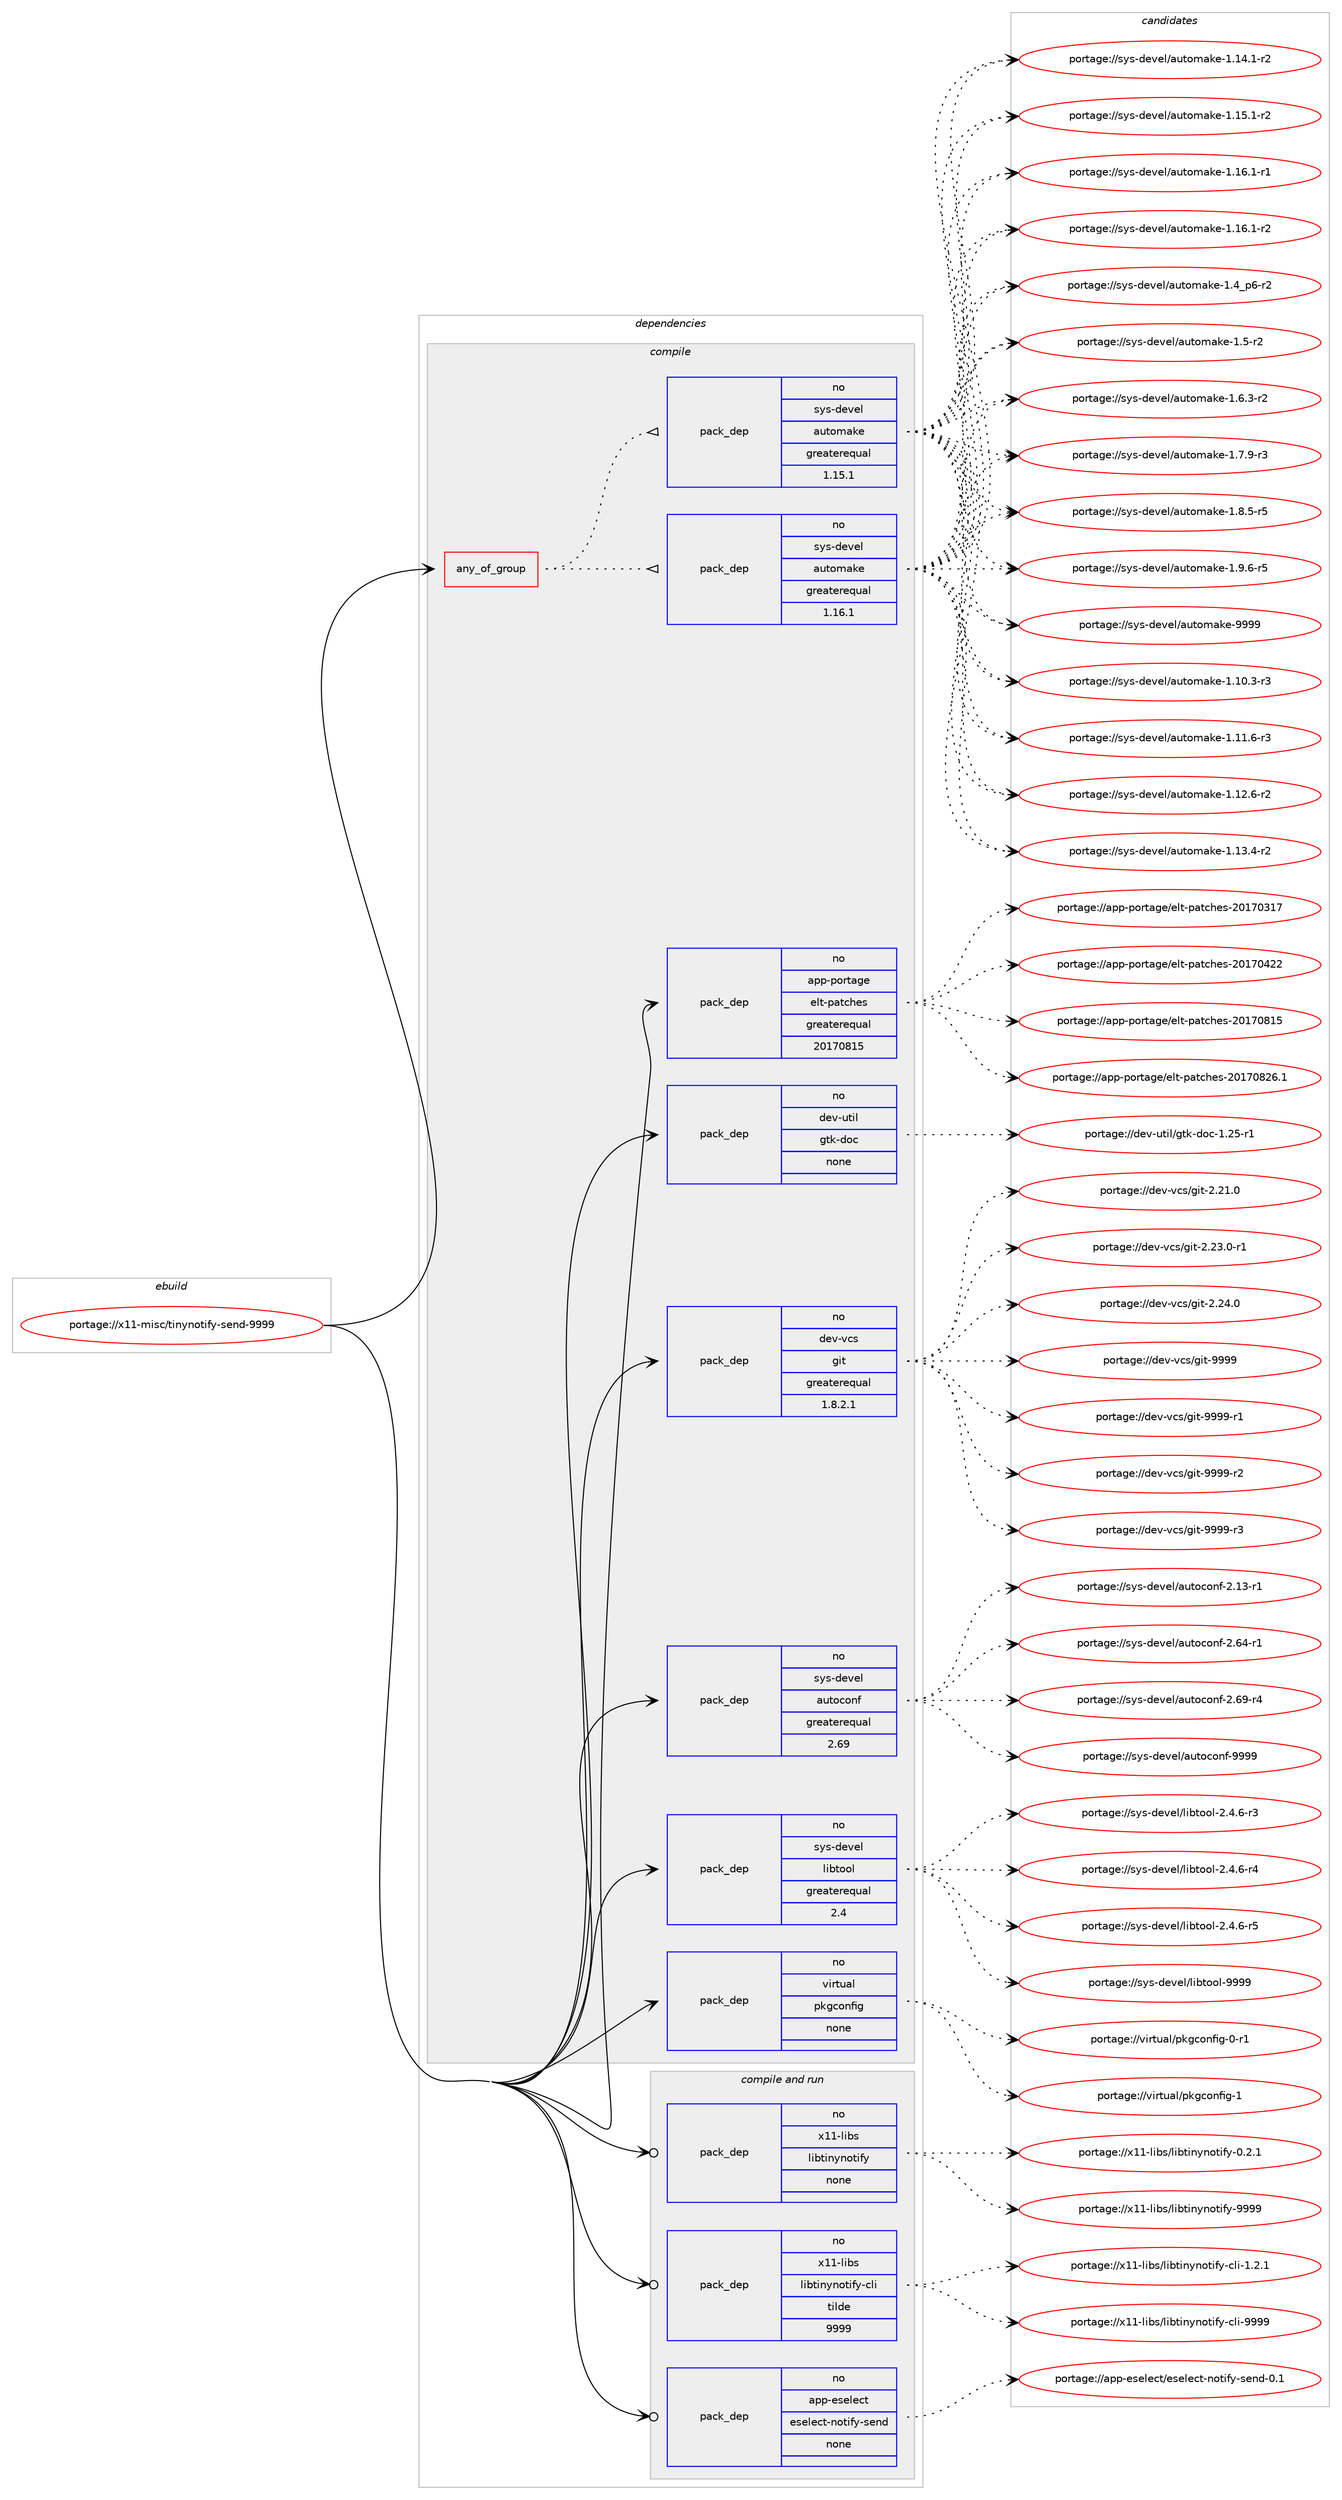 digraph prolog {

# *************
# Graph options
# *************

newrank=true;
concentrate=true;
compound=true;
graph [rankdir=LR,fontname=Helvetica,fontsize=10,ranksep=1.5];#, ranksep=2.5, nodesep=0.2];
edge  [arrowhead=vee];
node  [fontname=Helvetica,fontsize=10];

# **********
# The ebuild
# **********

subgraph cluster_leftcol {
color=gray;
rank=same;
label=<<i>ebuild</i>>;
id [label="portage://x11-misc/tinynotify-send-9999", color=red, width=4, href="../x11-misc/tinynotify-send-9999.svg"];
}

# ****************
# The dependencies
# ****************

subgraph cluster_midcol {
color=gray;
label=<<i>dependencies</i>>;
subgraph cluster_compile {
fillcolor="#eeeeee";
style=filled;
label=<<i>compile</i>>;
subgraph any7898 {
dependency454439 [label=<<TABLE BORDER="0" CELLBORDER="1" CELLSPACING="0" CELLPADDING="4"><TR><TD CELLPADDING="10">any_of_group</TD></TR></TABLE>>, shape=none, color=red];subgraph pack337675 {
dependency454440 [label=<<TABLE BORDER="0" CELLBORDER="1" CELLSPACING="0" CELLPADDING="4" WIDTH="220"><TR><TD ROWSPAN="6" CELLPADDING="30">pack_dep</TD></TR><TR><TD WIDTH="110">no</TD></TR><TR><TD>sys-devel</TD></TR><TR><TD>automake</TD></TR><TR><TD>greaterequal</TD></TR><TR><TD>1.16.1</TD></TR></TABLE>>, shape=none, color=blue];
}
dependency454439:e -> dependency454440:w [weight=20,style="dotted",arrowhead="oinv"];
subgraph pack337676 {
dependency454441 [label=<<TABLE BORDER="0" CELLBORDER="1" CELLSPACING="0" CELLPADDING="4" WIDTH="220"><TR><TD ROWSPAN="6" CELLPADDING="30">pack_dep</TD></TR><TR><TD WIDTH="110">no</TD></TR><TR><TD>sys-devel</TD></TR><TR><TD>automake</TD></TR><TR><TD>greaterequal</TD></TR><TR><TD>1.15.1</TD></TR></TABLE>>, shape=none, color=blue];
}
dependency454439:e -> dependency454441:w [weight=20,style="dotted",arrowhead="oinv"];
}
id:e -> dependency454439:w [weight=20,style="solid",arrowhead="vee"];
subgraph pack337677 {
dependency454442 [label=<<TABLE BORDER="0" CELLBORDER="1" CELLSPACING="0" CELLPADDING="4" WIDTH="220"><TR><TD ROWSPAN="6" CELLPADDING="30">pack_dep</TD></TR><TR><TD WIDTH="110">no</TD></TR><TR><TD>app-portage</TD></TR><TR><TD>elt-patches</TD></TR><TR><TD>greaterequal</TD></TR><TR><TD>20170815</TD></TR></TABLE>>, shape=none, color=blue];
}
id:e -> dependency454442:w [weight=20,style="solid",arrowhead="vee"];
subgraph pack337678 {
dependency454443 [label=<<TABLE BORDER="0" CELLBORDER="1" CELLSPACING="0" CELLPADDING="4" WIDTH="220"><TR><TD ROWSPAN="6" CELLPADDING="30">pack_dep</TD></TR><TR><TD WIDTH="110">no</TD></TR><TR><TD>dev-util</TD></TR><TR><TD>gtk-doc</TD></TR><TR><TD>none</TD></TR><TR><TD></TD></TR></TABLE>>, shape=none, color=blue];
}
id:e -> dependency454443:w [weight=20,style="solid",arrowhead="vee"];
subgraph pack337679 {
dependency454444 [label=<<TABLE BORDER="0" CELLBORDER="1" CELLSPACING="0" CELLPADDING="4" WIDTH="220"><TR><TD ROWSPAN="6" CELLPADDING="30">pack_dep</TD></TR><TR><TD WIDTH="110">no</TD></TR><TR><TD>dev-vcs</TD></TR><TR><TD>git</TD></TR><TR><TD>greaterequal</TD></TR><TR><TD>1.8.2.1</TD></TR></TABLE>>, shape=none, color=blue];
}
id:e -> dependency454444:w [weight=20,style="solid",arrowhead="vee"];
subgraph pack337680 {
dependency454445 [label=<<TABLE BORDER="0" CELLBORDER="1" CELLSPACING="0" CELLPADDING="4" WIDTH="220"><TR><TD ROWSPAN="6" CELLPADDING="30">pack_dep</TD></TR><TR><TD WIDTH="110">no</TD></TR><TR><TD>sys-devel</TD></TR><TR><TD>autoconf</TD></TR><TR><TD>greaterequal</TD></TR><TR><TD>2.69</TD></TR></TABLE>>, shape=none, color=blue];
}
id:e -> dependency454445:w [weight=20,style="solid",arrowhead="vee"];
subgraph pack337681 {
dependency454446 [label=<<TABLE BORDER="0" CELLBORDER="1" CELLSPACING="0" CELLPADDING="4" WIDTH="220"><TR><TD ROWSPAN="6" CELLPADDING="30">pack_dep</TD></TR><TR><TD WIDTH="110">no</TD></TR><TR><TD>sys-devel</TD></TR><TR><TD>libtool</TD></TR><TR><TD>greaterequal</TD></TR><TR><TD>2.4</TD></TR></TABLE>>, shape=none, color=blue];
}
id:e -> dependency454446:w [weight=20,style="solid",arrowhead="vee"];
subgraph pack337682 {
dependency454447 [label=<<TABLE BORDER="0" CELLBORDER="1" CELLSPACING="0" CELLPADDING="4" WIDTH="220"><TR><TD ROWSPAN="6" CELLPADDING="30">pack_dep</TD></TR><TR><TD WIDTH="110">no</TD></TR><TR><TD>virtual</TD></TR><TR><TD>pkgconfig</TD></TR><TR><TD>none</TD></TR><TR><TD></TD></TR></TABLE>>, shape=none, color=blue];
}
id:e -> dependency454447:w [weight=20,style="solid",arrowhead="vee"];
}
subgraph cluster_compileandrun {
fillcolor="#eeeeee";
style=filled;
label=<<i>compile and run</i>>;
subgraph pack337683 {
dependency454448 [label=<<TABLE BORDER="0" CELLBORDER="1" CELLSPACING="0" CELLPADDING="4" WIDTH="220"><TR><TD ROWSPAN="6" CELLPADDING="30">pack_dep</TD></TR><TR><TD WIDTH="110">no</TD></TR><TR><TD>app-eselect</TD></TR><TR><TD>eselect-notify-send</TD></TR><TR><TD>none</TD></TR><TR><TD></TD></TR></TABLE>>, shape=none, color=blue];
}
id:e -> dependency454448:w [weight=20,style="solid",arrowhead="odotvee"];
subgraph pack337684 {
dependency454449 [label=<<TABLE BORDER="0" CELLBORDER="1" CELLSPACING="0" CELLPADDING="4" WIDTH="220"><TR><TD ROWSPAN="6" CELLPADDING="30">pack_dep</TD></TR><TR><TD WIDTH="110">no</TD></TR><TR><TD>x11-libs</TD></TR><TR><TD>libtinynotify</TD></TR><TR><TD>none</TD></TR><TR><TD></TD></TR></TABLE>>, shape=none, color=blue];
}
id:e -> dependency454449:w [weight=20,style="solid",arrowhead="odotvee"];
subgraph pack337685 {
dependency454450 [label=<<TABLE BORDER="0" CELLBORDER="1" CELLSPACING="0" CELLPADDING="4" WIDTH="220"><TR><TD ROWSPAN="6" CELLPADDING="30">pack_dep</TD></TR><TR><TD WIDTH="110">no</TD></TR><TR><TD>x11-libs</TD></TR><TR><TD>libtinynotify-cli</TD></TR><TR><TD>tilde</TD></TR><TR><TD>9999</TD></TR></TABLE>>, shape=none, color=blue];
}
id:e -> dependency454450:w [weight=20,style="solid",arrowhead="odotvee"];
}
subgraph cluster_run {
fillcolor="#eeeeee";
style=filled;
label=<<i>run</i>>;
}
}

# **************
# The candidates
# **************

subgraph cluster_choices {
rank=same;
color=gray;
label=<<i>candidates</i>>;

subgraph choice337675 {
color=black;
nodesep=1;
choiceportage11512111545100101118101108479711711611110997107101454946494846514511451 [label="portage://sys-devel/automake-1.10.3-r3", color=red, width=4,href="../sys-devel/automake-1.10.3-r3.svg"];
choiceportage11512111545100101118101108479711711611110997107101454946494946544511451 [label="portage://sys-devel/automake-1.11.6-r3", color=red, width=4,href="../sys-devel/automake-1.11.6-r3.svg"];
choiceportage11512111545100101118101108479711711611110997107101454946495046544511450 [label="portage://sys-devel/automake-1.12.6-r2", color=red, width=4,href="../sys-devel/automake-1.12.6-r2.svg"];
choiceportage11512111545100101118101108479711711611110997107101454946495146524511450 [label="portage://sys-devel/automake-1.13.4-r2", color=red, width=4,href="../sys-devel/automake-1.13.4-r2.svg"];
choiceportage11512111545100101118101108479711711611110997107101454946495246494511450 [label="portage://sys-devel/automake-1.14.1-r2", color=red, width=4,href="../sys-devel/automake-1.14.1-r2.svg"];
choiceportage11512111545100101118101108479711711611110997107101454946495346494511450 [label="portage://sys-devel/automake-1.15.1-r2", color=red, width=4,href="../sys-devel/automake-1.15.1-r2.svg"];
choiceportage11512111545100101118101108479711711611110997107101454946495446494511449 [label="portage://sys-devel/automake-1.16.1-r1", color=red, width=4,href="../sys-devel/automake-1.16.1-r1.svg"];
choiceportage11512111545100101118101108479711711611110997107101454946495446494511450 [label="portage://sys-devel/automake-1.16.1-r2", color=red, width=4,href="../sys-devel/automake-1.16.1-r2.svg"];
choiceportage115121115451001011181011084797117116111109971071014549465295112544511450 [label="portage://sys-devel/automake-1.4_p6-r2", color=red, width=4,href="../sys-devel/automake-1.4_p6-r2.svg"];
choiceportage11512111545100101118101108479711711611110997107101454946534511450 [label="portage://sys-devel/automake-1.5-r2", color=red, width=4,href="../sys-devel/automake-1.5-r2.svg"];
choiceportage115121115451001011181011084797117116111109971071014549465446514511450 [label="portage://sys-devel/automake-1.6.3-r2", color=red, width=4,href="../sys-devel/automake-1.6.3-r2.svg"];
choiceportage115121115451001011181011084797117116111109971071014549465546574511451 [label="portage://sys-devel/automake-1.7.9-r3", color=red, width=4,href="../sys-devel/automake-1.7.9-r3.svg"];
choiceportage115121115451001011181011084797117116111109971071014549465646534511453 [label="portage://sys-devel/automake-1.8.5-r5", color=red, width=4,href="../sys-devel/automake-1.8.5-r5.svg"];
choiceportage115121115451001011181011084797117116111109971071014549465746544511453 [label="portage://sys-devel/automake-1.9.6-r5", color=red, width=4,href="../sys-devel/automake-1.9.6-r5.svg"];
choiceportage115121115451001011181011084797117116111109971071014557575757 [label="portage://sys-devel/automake-9999", color=red, width=4,href="../sys-devel/automake-9999.svg"];
dependency454440:e -> choiceportage11512111545100101118101108479711711611110997107101454946494846514511451:w [style=dotted,weight="100"];
dependency454440:e -> choiceportage11512111545100101118101108479711711611110997107101454946494946544511451:w [style=dotted,weight="100"];
dependency454440:e -> choiceportage11512111545100101118101108479711711611110997107101454946495046544511450:w [style=dotted,weight="100"];
dependency454440:e -> choiceportage11512111545100101118101108479711711611110997107101454946495146524511450:w [style=dotted,weight="100"];
dependency454440:e -> choiceportage11512111545100101118101108479711711611110997107101454946495246494511450:w [style=dotted,weight="100"];
dependency454440:e -> choiceportage11512111545100101118101108479711711611110997107101454946495346494511450:w [style=dotted,weight="100"];
dependency454440:e -> choiceportage11512111545100101118101108479711711611110997107101454946495446494511449:w [style=dotted,weight="100"];
dependency454440:e -> choiceportage11512111545100101118101108479711711611110997107101454946495446494511450:w [style=dotted,weight="100"];
dependency454440:e -> choiceportage115121115451001011181011084797117116111109971071014549465295112544511450:w [style=dotted,weight="100"];
dependency454440:e -> choiceportage11512111545100101118101108479711711611110997107101454946534511450:w [style=dotted,weight="100"];
dependency454440:e -> choiceportage115121115451001011181011084797117116111109971071014549465446514511450:w [style=dotted,weight="100"];
dependency454440:e -> choiceportage115121115451001011181011084797117116111109971071014549465546574511451:w [style=dotted,weight="100"];
dependency454440:e -> choiceportage115121115451001011181011084797117116111109971071014549465646534511453:w [style=dotted,weight="100"];
dependency454440:e -> choiceportage115121115451001011181011084797117116111109971071014549465746544511453:w [style=dotted,weight="100"];
dependency454440:e -> choiceportage115121115451001011181011084797117116111109971071014557575757:w [style=dotted,weight="100"];
}
subgraph choice337676 {
color=black;
nodesep=1;
choiceportage11512111545100101118101108479711711611110997107101454946494846514511451 [label="portage://sys-devel/automake-1.10.3-r3", color=red, width=4,href="../sys-devel/automake-1.10.3-r3.svg"];
choiceportage11512111545100101118101108479711711611110997107101454946494946544511451 [label="portage://sys-devel/automake-1.11.6-r3", color=red, width=4,href="../sys-devel/automake-1.11.6-r3.svg"];
choiceportage11512111545100101118101108479711711611110997107101454946495046544511450 [label="portage://sys-devel/automake-1.12.6-r2", color=red, width=4,href="../sys-devel/automake-1.12.6-r2.svg"];
choiceportage11512111545100101118101108479711711611110997107101454946495146524511450 [label="portage://sys-devel/automake-1.13.4-r2", color=red, width=4,href="../sys-devel/automake-1.13.4-r2.svg"];
choiceportage11512111545100101118101108479711711611110997107101454946495246494511450 [label="portage://sys-devel/automake-1.14.1-r2", color=red, width=4,href="../sys-devel/automake-1.14.1-r2.svg"];
choiceportage11512111545100101118101108479711711611110997107101454946495346494511450 [label="portage://sys-devel/automake-1.15.1-r2", color=red, width=4,href="../sys-devel/automake-1.15.1-r2.svg"];
choiceportage11512111545100101118101108479711711611110997107101454946495446494511449 [label="portage://sys-devel/automake-1.16.1-r1", color=red, width=4,href="../sys-devel/automake-1.16.1-r1.svg"];
choiceportage11512111545100101118101108479711711611110997107101454946495446494511450 [label="portage://sys-devel/automake-1.16.1-r2", color=red, width=4,href="../sys-devel/automake-1.16.1-r2.svg"];
choiceportage115121115451001011181011084797117116111109971071014549465295112544511450 [label="portage://sys-devel/automake-1.4_p6-r2", color=red, width=4,href="../sys-devel/automake-1.4_p6-r2.svg"];
choiceportage11512111545100101118101108479711711611110997107101454946534511450 [label="portage://sys-devel/automake-1.5-r2", color=red, width=4,href="../sys-devel/automake-1.5-r2.svg"];
choiceportage115121115451001011181011084797117116111109971071014549465446514511450 [label="portage://sys-devel/automake-1.6.3-r2", color=red, width=4,href="../sys-devel/automake-1.6.3-r2.svg"];
choiceportage115121115451001011181011084797117116111109971071014549465546574511451 [label="portage://sys-devel/automake-1.7.9-r3", color=red, width=4,href="../sys-devel/automake-1.7.9-r3.svg"];
choiceportage115121115451001011181011084797117116111109971071014549465646534511453 [label="portage://sys-devel/automake-1.8.5-r5", color=red, width=4,href="../sys-devel/automake-1.8.5-r5.svg"];
choiceportage115121115451001011181011084797117116111109971071014549465746544511453 [label="portage://sys-devel/automake-1.9.6-r5", color=red, width=4,href="../sys-devel/automake-1.9.6-r5.svg"];
choiceportage115121115451001011181011084797117116111109971071014557575757 [label="portage://sys-devel/automake-9999", color=red, width=4,href="../sys-devel/automake-9999.svg"];
dependency454441:e -> choiceportage11512111545100101118101108479711711611110997107101454946494846514511451:w [style=dotted,weight="100"];
dependency454441:e -> choiceportage11512111545100101118101108479711711611110997107101454946494946544511451:w [style=dotted,weight="100"];
dependency454441:e -> choiceportage11512111545100101118101108479711711611110997107101454946495046544511450:w [style=dotted,weight="100"];
dependency454441:e -> choiceportage11512111545100101118101108479711711611110997107101454946495146524511450:w [style=dotted,weight="100"];
dependency454441:e -> choiceportage11512111545100101118101108479711711611110997107101454946495246494511450:w [style=dotted,weight="100"];
dependency454441:e -> choiceportage11512111545100101118101108479711711611110997107101454946495346494511450:w [style=dotted,weight="100"];
dependency454441:e -> choiceportage11512111545100101118101108479711711611110997107101454946495446494511449:w [style=dotted,weight="100"];
dependency454441:e -> choiceportage11512111545100101118101108479711711611110997107101454946495446494511450:w [style=dotted,weight="100"];
dependency454441:e -> choiceportage115121115451001011181011084797117116111109971071014549465295112544511450:w [style=dotted,weight="100"];
dependency454441:e -> choiceportage11512111545100101118101108479711711611110997107101454946534511450:w [style=dotted,weight="100"];
dependency454441:e -> choiceportage115121115451001011181011084797117116111109971071014549465446514511450:w [style=dotted,weight="100"];
dependency454441:e -> choiceportage115121115451001011181011084797117116111109971071014549465546574511451:w [style=dotted,weight="100"];
dependency454441:e -> choiceportage115121115451001011181011084797117116111109971071014549465646534511453:w [style=dotted,weight="100"];
dependency454441:e -> choiceportage115121115451001011181011084797117116111109971071014549465746544511453:w [style=dotted,weight="100"];
dependency454441:e -> choiceportage115121115451001011181011084797117116111109971071014557575757:w [style=dotted,weight="100"];
}
subgraph choice337677 {
color=black;
nodesep=1;
choiceportage97112112451121111141169710310147101108116451129711699104101115455048495548514955 [label="portage://app-portage/elt-patches-20170317", color=red, width=4,href="../app-portage/elt-patches-20170317.svg"];
choiceportage97112112451121111141169710310147101108116451129711699104101115455048495548525050 [label="portage://app-portage/elt-patches-20170422", color=red, width=4,href="../app-portage/elt-patches-20170422.svg"];
choiceportage97112112451121111141169710310147101108116451129711699104101115455048495548564953 [label="portage://app-portage/elt-patches-20170815", color=red, width=4,href="../app-portage/elt-patches-20170815.svg"];
choiceportage971121124511211111411697103101471011081164511297116991041011154550484955485650544649 [label="portage://app-portage/elt-patches-20170826.1", color=red, width=4,href="../app-portage/elt-patches-20170826.1.svg"];
dependency454442:e -> choiceportage97112112451121111141169710310147101108116451129711699104101115455048495548514955:w [style=dotted,weight="100"];
dependency454442:e -> choiceportage97112112451121111141169710310147101108116451129711699104101115455048495548525050:w [style=dotted,weight="100"];
dependency454442:e -> choiceportage97112112451121111141169710310147101108116451129711699104101115455048495548564953:w [style=dotted,weight="100"];
dependency454442:e -> choiceportage971121124511211111411697103101471011081164511297116991041011154550484955485650544649:w [style=dotted,weight="100"];
}
subgraph choice337678 {
color=black;
nodesep=1;
choiceportage1001011184511711610510847103116107451001119945494650534511449 [label="portage://dev-util/gtk-doc-1.25-r1", color=red, width=4,href="../dev-util/gtk-doc-1.25-r1.svg"];
dependency454443:e -> choiceportage1001011184511711610510847103116107451001119945494650534511449:w [style=dotted,weight="100"];
}
subgraph choice337679 {
color=black;
nodesep=1;
choiceportage10010111845118991154710310511645504650494648 [label="portage://dev-vcs/git-2.21.0", color=red, width=4,href="../dev-vcs/git-2.21.0.svg"];
choiceportage100101118451189911547103105116455046505146484511449 [label="portage://dev-vcs/git-2.23.0-r1", color=red, width=4,href="../dev-vcs/git-2.23.0-r1.svg"];
choiceportage10010111845118991154710310511645504650524648 [label="portage://dev-vcs/git-2.24.0", color=red, width=4,href="../dev-vcs/git-2.24.0.svg"];
choiceportage1001011184511899115471031051164557575757 [label="portage://dev-vcs/git-9999", color=red, width=4,href="../dev-vcs/git-9999.svg"];
choiceportage10010111845118991154710310511645575757574511449 [label="portage://dev-vcs/git-9999-r1", color=red, width=4,href="../dev-vcs/git-9999-r1.svg"];
choiceportage10010111845118991154710310511645575757574511450 [label="portage://dev-vcs/git-9999-r2", color=red, width=4,href="../dev-vcs/git-9999-r2.svg"];
choiceportage10010111845118991154710310511645575757574511451 [label="portage://dev-vcs/git-9999-r3", color=red, width=4,href="../dev-vcs/git-9999-r3.svg"];
dependency454444:e -> choiceportage10010111845118991154710310511645504650494648:w [style=dotted,weight="100"];
dependency454444:e -> choiceportage100101118451189911547103105116455046505146484511449:w [style=dotted,weight="100"];
dependency454444:e -> choiceportage10010111845118991154710310511645504650524648:w [style=dotted,weight="100"];
dependency454444:e -> choiceportage1001011184511899115471031051164557575757:w [style=dotted,weight="100"];
dependency454444:e -> choiceportage10010111845118991154710310511645575757574511449:w [style=dotted,weight="100"];
dependency454444:e -> choiceportage10010111845118991154710310511645575757574511450:w [style=dotted,weight="100"];
dependency454444:e -> choiceportage10010111845118991154710310511645575757574511451:w [style=dotted,weight="100"];
}
subgraph choice337680 {
color=black;
nodesep=1;
choiceportage1151211154510010111810110847971171161119911111010245504649514511449 [label="portage://sys-devel/autoconf-2.13-r1", color=red, width=4,href="../sys-devel/autoconf-2.13-r1.svg"];
choiceportage1151211154510010111810110847971171161119911111010245504654524511449 [label="portage://sys-devel/autoconf-2.64-r1", color=red, width=4,href="../sys-devel/autoconf-2.64-r1.svg"];
choiceportage1151211154510010111810110847971171161119911111010245504654574511452 [label="portage://sys-devel/autoconf-2.69-r4", color=red, width=4,href="../sys-devel/autoconf-2.69-r4.svg"];
choiceportage115121115451001011181011084797117116111991111101024557575757 [label="portage://sys-devel/autoconf-9999", color=red, width=4,href="../sys-devel/autoconf-9999.svg"];
dependency454445:e -> choiceportage1151211154510010111810110847971171161119911111010245504649514511449:w [style=dotted,weight="100"];
dependency454445:e -> choiceportage1151211154510010111810110847971171161119911111010245504654524511449:w [style=dotted,weight="100"];
dependency454445:e -> choiceportage1151211154510010111810110847971171161119911111010245504654574511452:w [style=dotted,weight="100"];
dependency454445:e -> choiceportage115121115451001011181011084797117116111991111101024557575757:w [style=dotted,weight="100"];
}
subgraph choice337681 {
color=black;
nodesep=1;
choiceportage1151211154510010111810110847108105981161111111084550465246544511451 [label="portage://sys-devel/libtool-2.4.6-r3", color=red, width=4,href="../sys-devel/libtool-2.4.6-r3.svg"];
choiceportage1151211154510010111810110847108105981161111111084550465246544511452 [label="portage://sys-devel/libtool-2.4.6-r4", color=red, width=4,href="../sys-devel/libtool-2.4.6-r4.svg"];
choiceportage1151211154510010111810110847108105981161111111084550465246544511453 [label="portage://sys-devel/libtool-2.4.6-r5", color=red, width=4,href="../sys-devel/libtool-2.4.6-r5.svg"];
choiceportage1151211154510010111810110847108105981161111111084557575757 [label="portage://sys-devel/libtool-9999", color=red, width=4,href="../sys-devel/libtool-9999.svg"];
dependency454446:e -> choiceportage1151211154510010111810110847108105981161111111084550465246544511451:w [style=dotted,weight="100"];
dependency454446:e -> choiceportage1151211154510010111810110847108105981161111111084550465246544511452:w [style=dotted,weight="100"];
dependency454446:e -> choiceportage1151211154510010111810110847108105981161111111084550465246544511453:w [style=dotted,weight="100"];
dependency454446:e -> choiceportage1151211154510010111810110847108105981161111111084557575757:w [style=dotted,weight="100"];
}
subgraph choice337682 {
color=black;
nodesep=1;
choiceportage11810511411611797108471121071039911111010210510345484511449 [label="portage://virtual/pkgconfig-0-r1", color=red, width=4,href="../virtual/pkgconfig-0-r1.svg"];
choiceportage1181051141161179710847112107103991111101021051034549 [label="portage://virtual/pkgconfig-1", color=red, width=4,href="../virtual/pkgconfig-1.svg"];
dependency454447:e -> choiceportage11810511411611797108471121071039911111010210510345484511449:w [style=dotted,weight="100"];
dependency454447:e -> choiceportage1181051141161179710847112107103991111101021051034549:w [style=dotted,weight="100"];
}
subgraph choice337683 {
color=black;
nodesep=1;
choiceportage9711211245101115101108101991164710111510110810199116451101111161051021214511510111010045484649 [label="portage://app-eselect/eselect-notify-send-0.1", color=red, width=4,href="../app-eselect/eselect-notify-send-0.1.svg"];
dependency454448:e -> choiceportage9711211245101115101108101991164710111510110810199116451101111161051021214511510111010045484649:w [style=dotted,weight="100"];
}
subgraph choice337684 {
color=black;
nodesep=1;
choiceportage120494945108105981154710810598116105110121110111116105102121454846504649 [label="portage://x11-libs/libtinynotify-0.2.1", color=red, width=4,href="../x11-libs/libtinynotify-0.2.1.svg"];
choiceportage1204949451081059811547108105981161051101211101111161051021214557575757 [label="portage://x11-libs/libtinynotify-9999", color=red, width=4,href="../x11-libs/libtinynotify-9999.svg"];
dependency454449:e -> choiceportage120494945108105981154710810598116105110121110111116105102121454846504649:w [style=dotted,weight="100"];
dependency454449:e -> choiceportage1204949451081059811547108105981161051101211101111161051021214557575757:w [style=dotted,weight="100"];
}
subgraph choice337685 {
color=black;
nodesep=1;
choiceportage1204949451081059811547108105981161051101211101111161051021214599108105454946504649 [label="portage://x11-libs/libtinynotify-cli-1.2.1", color=red, width=4,href="../x11-libs/libtinynotify-cli-1.2.1.svg"];
choiceportage12049494510810598115471081059811610511012111011111610510212145991081054557575757 [label="portage://x11-libs/libtinynotify-cli-9999", color=red, width=4,href="../x11-libs/libtinynotify-cli-9999.svg"];
dependency454450:e -> choiceportage1204949451081059811547108105981161051101211101111161051021214599108105454946504649:w [style=dotted,weight="100"];
dependency454450:e -> choiceportage12049494510810598115471081059811610511012111011111610510212145991081054557575757:w [style=dotted,weight="100"];
}
}

}
